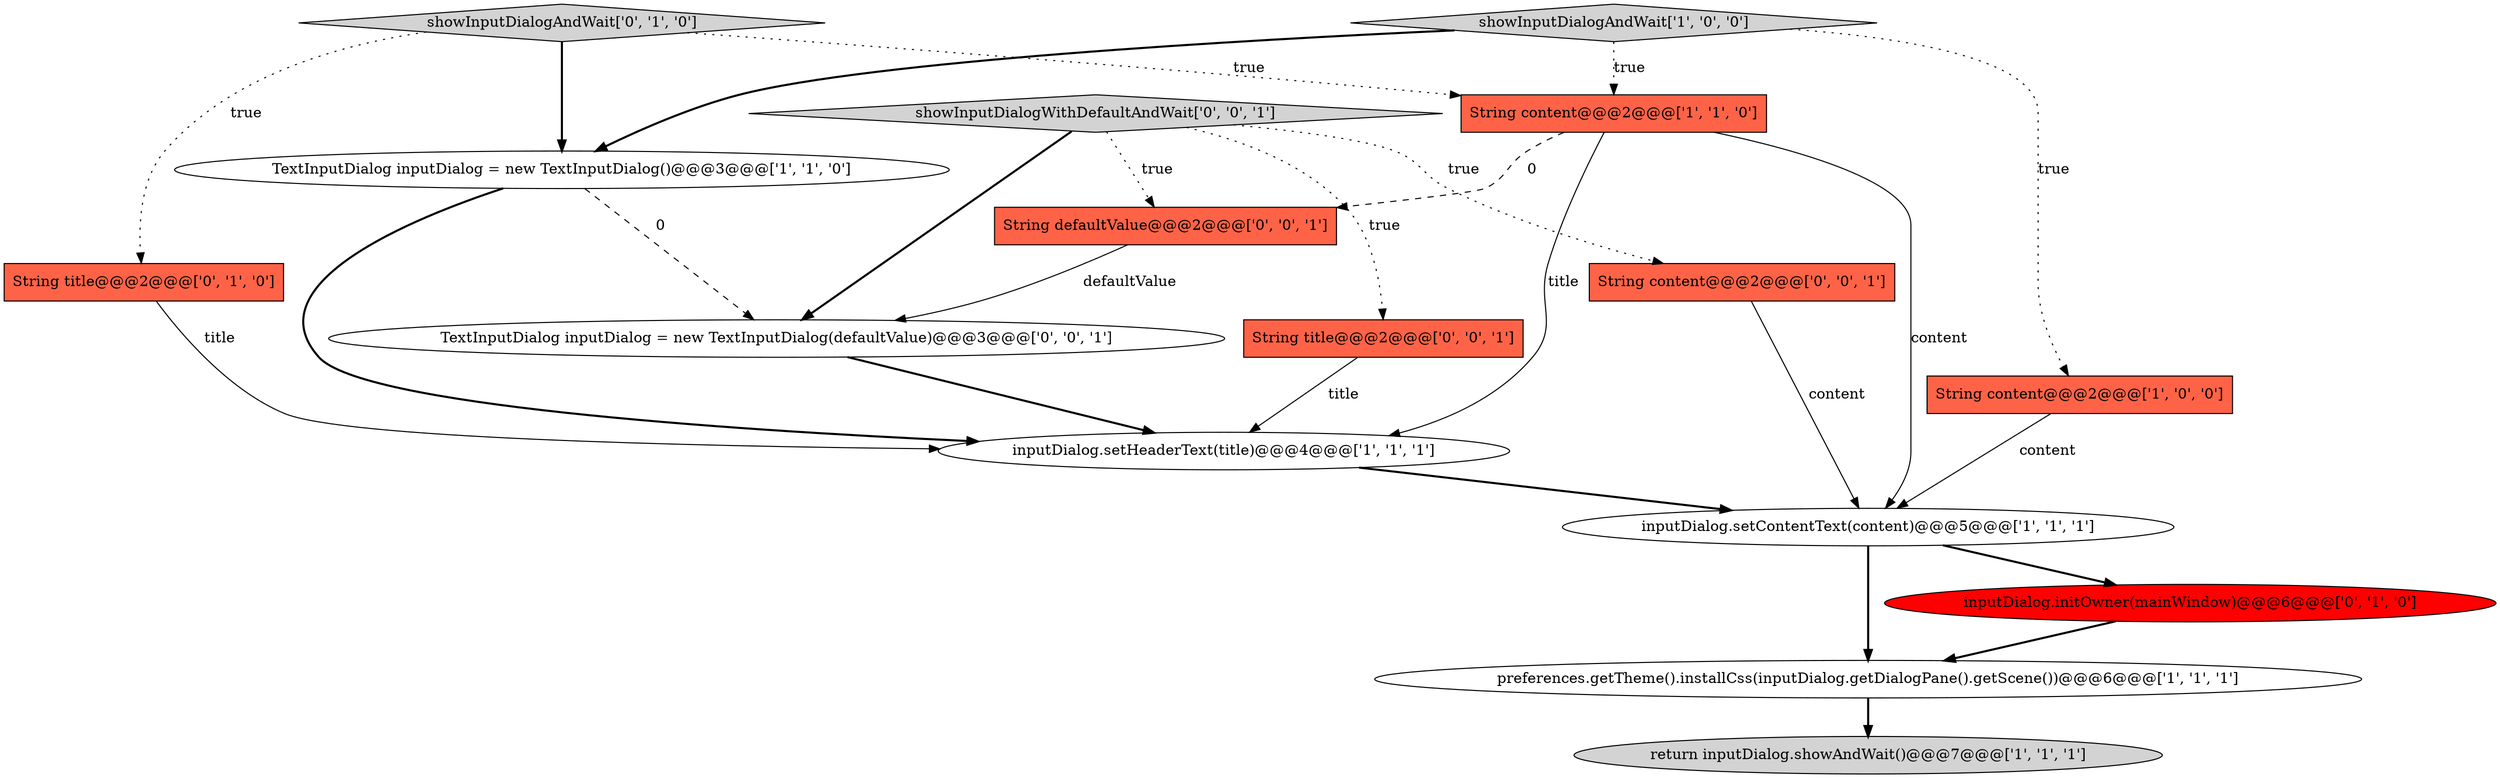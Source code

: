 digraph {
13 [style = filled, label = "String content@@@2@@@['0', '0', '1']", fillcolor = tomato, shape = box image = "AAA0AAABBB3BBB"];
15 [style = filled, label = "String defaultValue@@@2@@@['0', '0', '1']", fillcolor = tomato, shape = box image = "AAA0AAABBB3BBB"];
4 [style = filled, label = "String content@@@2@@@['1', '1', '0']", fillcolor = tomato, shape = box image = "AAA0AAABBB1BBB"];
0 [style = filled, label = "inputDialog.setHeaderText(title)@@@4@@@['1', '1', '1']", fillcolor = white, shape = ellipse image = "AAA0AAABBB1BBB"];
7 [style = filled, label = "inputDialog.setContentText(content)@@@5@@@['1', '1', '1']", fillcolor = white, shape = ellipse image = "AAA0AAABBB1BBB"];
9 [style = filled, label = "inputDialog.initOwner(mainWindow)@@@6@@@['0', '1', '0']", fillcolor = red, shape = ellipse image = "AAA1AAABBB2BBB"];
14 [style = filled, label = "String title@@@2@@@['0', '0', '1']", fillcolor = tomato, shape = box image = "AAA0AAABBB3BBB"];
1 [style = filled, label = "return inputDialog.showAndWait()@@@7@@@['1', '1', '1']", fillcolor = lightgray, shape = ellipse image = "AAA0AAABBB1BBB"];
5 [style = filled, label = "TextInputDialog inputDialog = new TextInputDialog()@@@3@@@['1', '1', '0']", fillcolor = white, shape = ellipse image = "AAA0AAABBB1BBB"];
3 [style = filled, label = "preferences.getTheme().installCss(inputDialog.getDialogPane().getScene())@@@6@@@['1', '1', '1']", fillcolor = white, shape = ellipse image = "AAA0AAABBB1BBB"];
11 [style = filled, label = "TextInputDialog inputDialog = new TextInputDialog(defaultValue)@@@3@@@['0', '0', '1']", fillcolor = white, shape = ellipse image = "AAA0AAABBB3BBB"];
10 [style = filled, label = "String title@@@2@@@['0', '1', '0']", fillcolor = tomato, shape = box image = "AAA0AAABBB2BBB"];
12 [style = filled, label = "showInputDialogWithDefaultAndWait['0', '0', '1']", fillcolor = lightgray, shape = diamond image = "AAA0AAABBB3BBB"];
2 [style = filled, label = "String content@@@2@@@['1', '0', '0']", fillcolor = tomato, shape = box image = "AAA0AAABBB1BBB"];
8 [style = filled, label = "showInputDialogAndWait['0', '1', '0']", fillcolor = lightgray, shape = diamond image = "AAA0AAABBB2BBB"];
6 [style = filled, label = "showInputDialogAndWait['1', '0', '0']", fillcolor = lightgray, shape = diamond image = "AAA0AAABBB1BBB"];
4->7 [style = solid, label="content"];
15->11 [style = solid, label="defaultValue"];
4->0 [style = solid, label="title"];
14->0 [style = solid, label="title"];
3->1 [style = bold, label=""];
2->7 [style = solid, label="content"];
12->11 [style = bold, label=""];
12->15 [style = dotted, label="true"];
8->10 [style = dotted, label="true"];
8->4 [style = dotted, label="true"];
7->3 [style = bold, label=""];
0->7 [style = bold, label=""];
7->9 [style = bold, label=""];
12->14 [style = dotted, label="true"];
6->5 [style = bold, label=""];
11->0 [style = bold, label=""];
6->2 [style = dotted, label="true"];
12->13 [style = dotted, label="true"];
8->5 [style = bold, label=""];
5->0 [style = bold, label=""];
6->4 [style = dotted, label="true"];
5->11 [style = dashed, label="0"];
10->0 [style = solid, label="title"];
4->15 [style = dashed, label="0"];
13->7 [style = solid, label="content"];
9->3 [style = bold, label=""];
}

